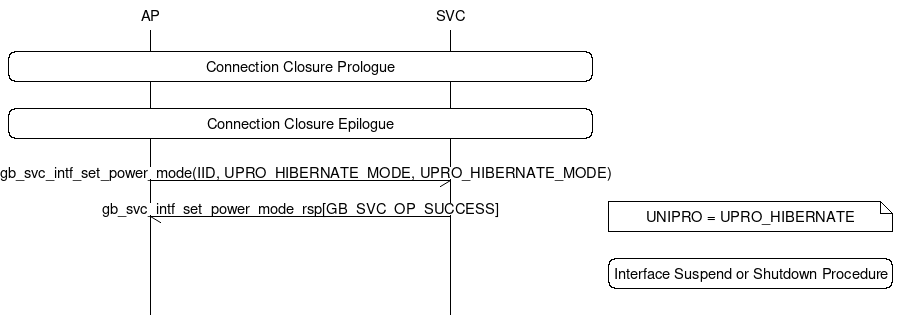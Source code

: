 # MSC for Control Connection Closure for Power Management Sequence

msc {
  hscale = "1.5", arcgradient = "0";

  AP, SVC, Comments [ linecolor = "white", textcolor = "white"  ];

  |||;
  AP rbox SVC [ label = "Connection Closure Prologue" ];
  |||;
  AP rbox SVC [ label = "Connection Closure Epilogue" ];
  |||;
  AP->SVC [ label = "gb_svc_intf_set_power_mode(IID, UPRO_HIBERNATE_MODE, UPRO_HIBERNATE_MODE)" ];
  SVC->AP [ label = "gb_svc_intf_set_power_mode_rsp[GB_SVC_OP_SUCCESS]" ],
  Comments note Comments [ label = "UNIPRO = UPRO_HIBERNATE" ];
  |||;
  Comments rbox Comments [ label = "Interface Suspend or Shutdown Procedure" ];
  |||;
}
